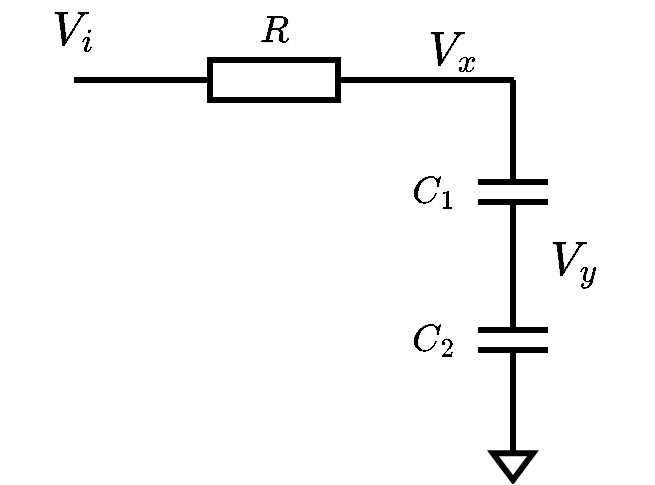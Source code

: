 <mxfile version="24.7.8">
  <diagram name="Page-1" id="pMLEpbHTJiHokQqkvctQ">
    <mxGraphModel dx="576" dy="528" grid="1" gridSize="10" guides="1" tooltips="1" connect="1" arrows="1" fold="1" page="1" pageScale="1" pageWidth="850" pageHeight="1100" math="1" shadow="0">
      <root>
        <mxCell id="0" />
        <mxCell id="1" parent="0" />
        <mxCell id="Kmkl9x8BGebhSCYqmNap-1" value="" style="pointerEvents=1;verticalLabelPosition=bottom;shadow=0;dashed=0;align=center;html=1;verticalAlign=top;shape=mxgraph.electrical.resistors.resistor_1;strokeWidth=3;" vertex="1" parent="1">
          <mxGeometry x="270" y="70" width="100" height="20" as="geometry" />
        </mxCell>
        <mxCell id="Kmkl9x8BGebhSCYqmNap-6" style="edgeStyle=orthogonalEdgeStyle;rounded=0;orthogonalLoop=1;jettySize=auto;html=1;exitX=0;exitY=0.5;exitDx=0;exitDy=0;exitPerimeter=0;endArrow=none;endFill=0;strokeWidth=3;" edge="1" parent="1" source="Kmkl9x8BGebhSCYqmNap-2">
          <mxGeometry relative="1" as="geometry">
            <mxPoint x="439.481" y="80" as="targetPoint" />
          </mxGeometry>
        </mxCell>
        <mxCell id="Kmkl9x8BGebhSCYqmNap-2" value="" style="pointerEvents=1;verticalLabelPosition=bottom;shadow=0;dashed=0;align=center;html=1;verticalAlign=top;shape=mxgraph.electrical.capacitors.capacitor_1;direction=south;strokeWidth=3;" vertex="1" parent="1">
          <mxGeometry x="422" y="86" width="35" height="100" as="geometry" />
        </mxCell>
        <mxCell id="Kmkl9x8BGebhSCYqmNap-4" value="" style="pointerEvents=1;verticalLabelPosition=bottom;shadow=0;dashed=0;align=center;html=1;verticalAlign=top;shape=mxgraph.electrical.capacitors.capacitor_1;direction=south;strokeWidth=3;" vertex="1" parent="1">
          <mxGeometry x="422" y="160" width="35" height="100" as="geometry" />
        </mxCell>
        <mxCell id="Kmkl9x8BGebhSCYqmNap-5" value="" style="endArrow=none;html=1;rounded=0;strokeWidth=3;" edge="1" parent="1">
          <mxGeometry width="50" height="50" relative="1" as="geometry">
            <mxPoint x="370" y="80" as="sourcePoint" />
            <mxPoint x="440" y="80" as="targetPoint" />
          </mxGeometry>
        </mxCell>
        <mxCell id="Kmkl9x8BGebhSCYqmNap-7" value="" style="pointerEvents=1;verticalLabelPosition=bottom;shadow=0;dashed=0;align=center;html=1;verticalAlign=top;shape=mxgraph.electrical.signal_sources.signal_ground;strokeWidth=3;" vertex="1" parent="1">
          <mxGeometry x="429.5" y="260" width="20" height="20" as="geometry" />
        </mxCell>
        <mxCell id="Kmkl9x8BGebhSCYqmNap-8" value="" style="endArrow=none;html=1;rounded=0;strokeWidth=3;" edge="1" parent="1">
          <mxGeometry width="50" height="50" relative="1" as="geometry">
            <mxPoint x="220" y="80" as="sourcePoint" />
            <mxPoint x="270" y="80" as="targetPoint" />
          </mxGeometry>
        </mxCell>
        <mxCell id="Kmkl9x8BGebhSCYqmNap-9" value="&lt;font style=&quot;font-size: 20px;&quot;&gt;$$V_x$$&lt;/font&gt;" style="text;html=1;align=center;verticalAlign=middle;whiteSpace=wrap;rounded=0;strokeWidth=3;" vertex="1" parent="1">
          <mxGeometry x="380" y="50" width="60" height="30" as="geometry" />
        </mxCell>
        <mxCell id="Kmkl9x8BGebhSCYqmNap-10" value="&lt;font style=&quot;font-size: 20px;&quot;&gt;$$V_y$$&lt;/font&gt;" style="text;html=1;align=center;verticalAlign=middle;whiteSpace=wrap;rounded=0;" vertex="1" parent="1">
          <mxGeometry x="440" y="156" width="60" height="30" as="geometry" />
        </mxCell>
        <mxCell id="Kmkl9x8BGebhSCYqmNap-11" value="&lt;font style=&quot;font-size: 20px;&quot;&gt;$$V_i$$&lt;/font&gt;" style="text;html=1;align=center;verticalAlign=middle;whiteSpace=wrap;rounded=0;" vertex="1" parent="1">
          <mxGeometry x="190" y="40" width="60" height="30" as="geometry" />
        </mxCell>
        <mxCell id="Kmkl9x8BGebhSCYqmNap-12" value="&lt;font style=&quot;font-size: 16px;&quot;&gt;$$R$$&lt;/font&gt;" style="text;html=1;align=center;verticalAlign=middle;whiteSpace=wrap;rounded=0;strokeWidth=3;" vertex="1" parent="1">
          <mxGeometry x="290" y="40" width="60" height="30" as="geometry" />
        </mxCell>
        <mxCell id="Kmkl9x8BGebhSCYqmNap-13" value="&lt;font style=&quot;font-size: 16px;&quot;&gt;$$C_1$$&lt;/font&gt;" style="text;html=1;align=center;verticalAlign=middle;whiteSpace=wrap;rounded=0;strokeWidth=3;" vertex="1" parent="1">
          <mxGeometry x="370" y="121" width="60" height="30" as="geometry" />
        </mxCell>
        <mxCell id="Kmkl9x8BGebhSCYqmNap-14" value="&lt;font style=&quot;font-size: 16px;&quot;&gt;$$C_2$$&lt;/font&gt;" style="text;html=1;align=center;verticalAlign=middle;whiteSpace=wrap;rounded=0;strokeWidth=3;" vertex="1" parent="1">
          <mxGeometry x="370" y="195" width="60" height="30" as="geometry" />
        </mxCell>
      </root>
    </mxGraphModel>
  </diagram>
</mxfile>
